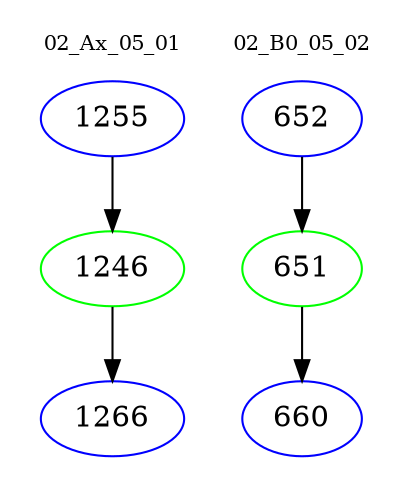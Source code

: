 digraph{
subgraph cluster_0 {
color = white
label = "02_Ax_05_01";
fontsize=10;
T0_1255 [label="1255", color="blue"]
T0_1255 -> T0_1246 [color="black"]
T0_1246 [label="1246", color="green"]
T0_1246 -> T0_1266 [color="black"]
T0_1266 [label="1266", color="blue"]
}
subgraph cluster_1 {
color = white
label = "02_B0_05_02";
fontsize=10;
T1_652 [label="652", color="blue"]
T1_652 -> T1_651 [color="black"]
T1_651 [label="651", color="green"]
T1_651 -> T1_660 [color="black"]
T1_660 [label="660", color="blue"]
}
}
